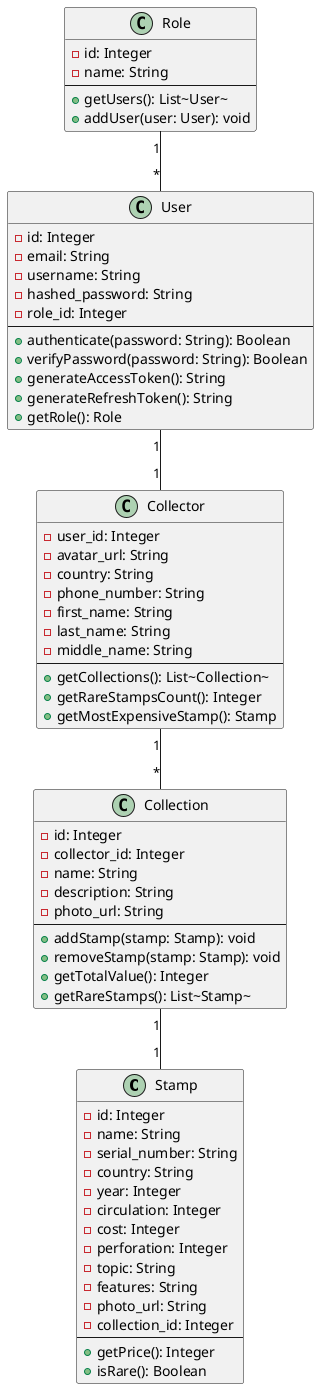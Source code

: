 @startuml

class Stamp {
  - id: Integer
  - name: String
  - serial_number: String
  - country: String
  - year: Integer
  - circulation: Integer
  - cost: Integer
  - perforation: Integer
  - topic: String
  - features: String
  - photo_url: String
  - collection_id: Integer
  --
  + getPrice(): Integer
  + isRare(): Boolean
}

class Collection {
  - id: Integer
  - collector_id: Integer
  - name: String
  - description: String
  - photo_url: String
  --
  + addStamp(stamp: Stamp): void
  + removeStamp(stamp: Stamp): void
  + getTotalValue(): Integer
  + getRareStamps(): List~Stamp~
}

class Collector {
  - user_id: Integer
  - avatar_url: String
  - country: String
  - phone_number: String
  - first_name: String
  - last_name: String
  - middle_name: String
  --
  + getCollections(): List~Collection~
  + getRareStampsCount(): Integer
  + getMostExpensiveStamp(): Stamp
}

class User {
  - id: Integer
  - email: String
  - username: String
  - hashed_password: String
  - role_id: Integer
  --
  + authenticate(password: String): Boolean
  + verifyPassword(password: String): Boolean
  + generateAccessToken(): String
  + generateRefreshToken(): String
  + getRole(): Role
}

class Role {
  - id: Integer
  - name: String
  --
  + getUsers(): List~User~
  + addUser(user: User): void
}

User "1" -- "1" Collector
Role "1" -- "*" User
Collector "1" -- "*" Collection
Collection "1" -- "1" Stamp

@enduml
